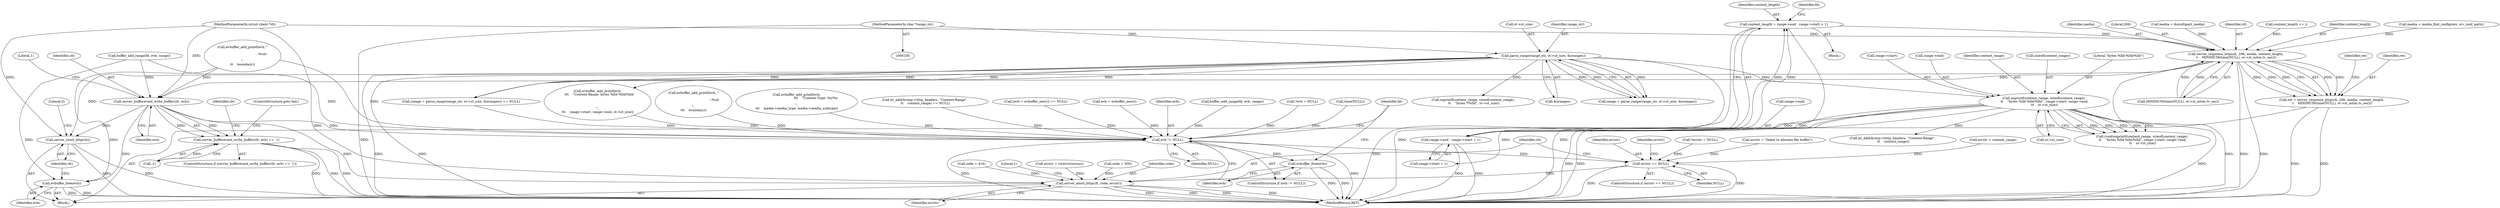 digraph "1_src_142cfc82b932bc211218fbd7bdda8c7ce83f19df_1@integer" {
"1000257" [label="(Call,content_length = range->end - range->start + 1)"];
"1000259" [label="(Call,range->end - range->start + 1)"];
"1000232" [label="(Call,snprintf(content_range, sizeof(content_range),\n \t\t    \"bytes %lld-%lld/%lld\", range->start, range->end,\n \t\t    st->st_size))"];
"1000172" [label="(Call,parse_range(range_str, st->st_size, &nranges))"];
"1000110" [label="(MethodParameterIn,char *range_str)"];
"1000413" [label="(Call,server_response_http(clt, 206, media, content_length,\n \t    MINIMUM(time(NULL), st->st_mtim.tv_sec)))"];
"1000411" [label="(Call,ret = server_response_http(clt, 206, media, content_length,\n \t    MINIMUM(time(NULL), st->st_mtim.tv_sec)))"];
"1000437" [label="(Call,server_bufferevent_write_buffer(clt, evb))"];
"1000436" [label="(Call,server_bufferevent_write_buffer(clt, evb) == -1)"];
"1000471" [label="(Call,evbuffer_free(evb))"];
"1000473" [label="(Call,server_reset_http(clt))"];
"1000496" [label="(Call,evb != NULL)"];
"1000499" [label="(Call,evbuffer_free(evb))"];
"1000509" [label="(Call,errstr == NULL)"];
"1000516" [label="(Call,server_abort_http(clt, code, errstr))"];
"1000292" [label="(Call,evbuffer_add_printf(evb, \"\r\n--%ud\r\n\",\n\t\t\t    boundary))"];
"1000509" [label="(Call,errstr == NULL)"];
"1000243" [label="(Call,st->st_size)"];
"1000445" [label="(Identifier,clt)"];
"1000258" [label="(Identifier,content_length)"];
"1000186" [label="(Call,snprintf(content_range, sizeof(content_range),\n \t\t    \"bytes */%lld\", st->st_size))"];
"1000257" [label="(Call,content_length = range->end - range->start + 1)"];
"1000232" [label="(Call,snprintf(content_range, sizeof(content_range),\n \t\t    \"bytes %lld-%lld/%lld\", range->start, range->end,\n \t\t    st->st_size))"];
"1000522" [label="(Literal,1)"];
"1000270" [label="(Call,buffer_add_range(fd, evb, range))"];
"1000498" [label="(Identifier,NULL)"];
"1000271" [label="(Identifier,fd)"];
"1000441" [label="(Literal,1)"];
"1000511" [label="(Identifier,NULL)"];
"1000240" [label="(Call,range->end)"];
"1000233" [label="(Identifier,content_range)"];
"1000306" [label="(Call,evbuffer_add_printf(evb,\n\t\t\t    \"Content-Type: %s/%s\r\n\",\n\t\t\t    media->media_type, media->media_subtype))"];
"1000510" [label="(Identifier,errstr)"];
"1000170" [label="(Call,range = parse_range(range_str, st->st_size, &nranges))"];
"1000234" [label="(Call,sizeof(content_range))"];
"1000236" [label="(Literal,\"bytes %lld-%lld/%lld\")"];
"1000325" [label="(Call,evbuffer_add_printf(evb,\n \t\t\t    \"Content-Range: bytes %lld-%lld/%lld\r\n\r\n\",\n\t\t\t    range->start, range->end, st->st_size))"];
"1000512" [label="(Call,errstr = strerror(errno))"];
"1000503" [label="(Identifier,fd)"];
"1000247" [label="(Call,kv_add(&resp->http_headers, \"Content-Range\",\n \t\t    content_range) == NULL)"];
"1000495" [label="(ControlStructure,if (evb != NULL))"];
"1000401" [label="(Call,media = &multipart_media)"];
"1000473" [label="(Call,server_reset_http(clt))"];
"1000177" [label="(Call,&nranges)"];
"1000513" [label="(Identifier,errstr)"];
"1000496" [label="(Call,evb != NULL)"];
"1000215" [label="(Call,(evb = evbuffer_new()) == NULL)"];
"1000248" [label="(Call,kv_add(&resp->http_headers, \"Content-Range\",\n \t\t    content_range))"];
"1000414" [label="(Identifier,clt)"];
"1000216" [label="(Call,evb = evbuffer_new())"];
"1000169" [label="(Call,(range = parse_range(range_str, st->st_size, &nranges)) == NULL)"];
"1000375" [label="(Call,content_length += i)"];
"1000263" [label="(Call,range->start + 1)"];
"1000438" [label="(Identifier,clt)"];
"1000260" [label="(Call,range->end)"];
"1000523" [label="(MethodReturn,RET)"];
"1000436" [label="(Call,server_bufferevent_write_buffer(clt, evb) == -1)"];
"1000497" [label="(Identifier,evb)"];
"1000437" [label="(Call,server_bufferevent_write_buffer(clt, evb))"];
"1000427" [label="(Identifier,ret)"];
"1000345" [label="(Call,buffer_add_range(fd, evb, range))"];
"1000517" [label="(Identifier,clt)"];
"1000111" [label="(Block,)"];
"1000110" [label="(MethodParameterIn,char *range_str)"];
"1000474" [label="(Identifier,clt)"];
"1000230" [label="(Call,(void)snprintf(content_range, sizeof(content_range),\n \t\t    \"bytes %lld-%lld/%lld\", range->start, range->end,\n \t\t    st->st_size))"];
"1000153" [label="(Call,*errstr = NULL)"];
"1000107" [label="(MethodParameterIn,struct client *clt)"];
"1000476" [label="(Literal,0)"];
"1000368" [label="(Call,evbuffer_add_printf(evb, \"\r\n--%ud--\r\n\",\n\t\t    boundary))"];
"1000134" [label="(Call,*evb = NULL)"];
"1000174" [label="(Call,st->st_size)"];
"1000516" [label="(Call,server_abort_http(clt, code, errstr))"];
"1000417" [label="(Identifier,content_length)"];
"1000259" [label="(Call,range->end - range->start + 1)"];
"1000208" [label="(Call,media = media_find_config(env, srv_conf, path))"];
"1000519" [label="(Identifier,errstr)"];
"1000439" [label="(Identifier,evb)"];
"1000139" [label="(Call,code = 500)"];
"1000413" [label="(Call,server_response_http(clt, 206, media, content_length,\n \t    MINIMUM(time(NULL), st->st_mtim.tv_sec)))"];
"1000500" [label="(Identifier,evb)"];
"1000221" [label="(Call,errstr = \"failed to allocate file buffer\")"];
"1000411" [label="(Call,ret = server_response_http(clt, 206, media, content_length,\n \t    MINIMUM(time(NULL), st->st_mtim.tv_sec)))"];
"1000194" [label="(Call,errstr = content_range)"];
"1000416" [label="(Identifier,media)"];
"1000518" [label="(Identifier,code)"];
"1000499" [label="(Call,evbuffer_free(evb))"];
"1000471" [label="(Call,evbuffer_free(evb))"];
"1000418" [label="(Call,MINIMUM(time(NULL), st->st_mtim.tv_sec))"];
"1000419" [label="(Call,time(NULL))"];
"1000237" [label="(Call,range->start)"];
"1000229" [label="(Block,)"];
"1000472" [label="(Identifier,evb)"];
"1000508" [label="(ControlStructure,if (errstr == NULL))"];
"1000412" [label="(Identifier,ret)"];
"1000440" [label="(Call,-1)"];
"1000173" [label="(Identifier,range_str)"];
"1000415" [label="(Literal,206)"];
"1000172" [label="(Call,parse_range(range_str, st->st_size, &nranges))"];
"1000442" [label="(ControlStructure,goto fail;)"];
"1000435" [label="(ControlStructure,if (server_bufferevent_write_buffer(clt, evb) == -1))"];
"1000181" [label="(Call,code = 416)"];
"1000257" -> "1000229"  [label="AST: "];
"1000257" -> "1000259"  [label="CFG: "];
"1000258" -> "1000257"  [label="AST: "];
"1000259" -> "1000257"  [label="AST: "];
"1000271" -> "1000257"  [label="CFG: "];
"1000257" -> "1000523"  [label="DDG: "];
"1000257" -> "1000523"  [label="DDG: "];
"1000259" -> "1000257"  [label="DDG: "];
"1000259" -> "1000257"  [label="DDG: "];
"1000257" -> "1000413"  [label="DDG: "];
"1000259" -> "1000263"  [label="CFG: "];
"1000260" -> "1000259"  [label="AST: "];
"1000263" -> "1000259"  [label="AST: "];
"1000259" -> "1000523"  [label="DDG: "];
"1000259" -> "1000523"  [label="DDG: "];
"1000232" -> "1000259"  [label="DDG: "];
"1000232" -> "1000259"  [label="DDG: "];
"1000232" -> "1000230"  [label="AST: "];
"1000232" -> "1000243"  [label="CFG: "];
"1000233" -> "1000232"  [label="AST: "];
"1000234" -> "1000232"  [label="AST: "];
"1000236" -> "1000232"  [label="AST: "];
"1000237" -> "1000232"  [label="AST: "];
"1000240" -> "1000232"  [label="AST: "];
"1000243" -> "1000232"  [label="AST: "];
"1000230" -> "1000232"  [label="CFG: "];
"1000232" -> "1000523"  [label="DDG: "];
"1000232" -> "1000523"  [label="DDG: "];
"1000232" -> "1000523"  [label="DDG: "];
"1000232" -> "1000230"  [label="DDG: "];
"1000232" -> "1000230"  [label="DDG: "];
"1000232" -> "1000230"  [label="DDG: "];
"1000232" -> "1000230"  [label="DDG: "];
"1000232" -> "1000230"  [label="DDG: "];
"1000172" -> "1000232"  [label="DDG: "];
"1000232" -> "1000248"  [label="DDG: "];
"1000232" -> "1000263"  [label="DDG: "];
"1000172" -> "1000170"  [label="AST: "];
"1000172" -> "1000177"  [label="CFG: "];
"1000173" -> "1000172"  [label="AST: "];
"1000174" -> "1000172"  [label="AST: "];
"1000177" -> "1000172"  [label="AST: "];
"1000170" -> "1000172"  [label="CFG: "];
"1000172" -> "1000523"  [label="DDG: "];
"1000172" -> "1000523"  [label="DDG: "];
"1000172" -> "1000523"  [label="DDG: "];
"1000172" -> "1000169"  [label="DDG: "];
"1000172" -> "1000169"  [label="DDG: "];
"1000172" -> "1000169"  [label="DDG: "];
"1000172" -> "1000170"  [label="DDG: "];
"1000172" -> "1000170"  [label="DDG: "];
"1000172" -> "1000170"  [label="DDG: "];
"1000110" -> "1000172"  [label="DDG: "];
"1000172" -> "1000186"  [label="DDG: "];
"1000172" -> "1000325"  [label="DDG: "];
"1000110" -> "1000105"  [label="AST: "];
"1000110" -> "1000523"  [label="DDG: "];
"1000413" -> "1000411"  [label="AST: "];
"1000413" -> "1000418"  [label="CFG: "];
"1000414" -> "1000413"  [label="AST: "];
"1000415" -> "1000413"  [label="AST: "];
"1000416" -> "1000413"  [label="AST: "];
"1000417" -> "1000413"  [label="AST: "];
"1000418" -> "1000413"  [label="AST: "];
"1000411" -> "1000413"  [label="CFG: "];
"1000413" -> "1000523"  [label="DDG: "];
"1000413" -> "1000523"  [label="DDG: "];
"1000413" -> "1000523"  [label="DDG: "];
"1000413" -> "1000411"  [label="DDG: "];
"1000413" -> "1000411"  [label="DDG: "];
"1000413" -> "1000411"  [label="DDG: "];
"1000413" -> "1000411"  [label="DDG: "];
"1000413" -> "1000411"  [label="DDG: "];
"1000107" -> "1000413"  [label="DDG: "];
"1000208" -> "1000413"  [label="DDG: "];
"1000401" -> "1000413"  [label="DDG: "];
"1000375" -> "1000413"  [label="DDG: "];
"1000418" -> "1000413"  [label="DDG: "];
"1000418" -> "1000413"  [label="DDG: "];
"1000413" -> "1000437"  [label="DDG: "];
"1000413" -> "1000473"  [label="DDG: "];
"1000411" -> "1000111"  [label="AST: "];
"1000412" -> "1000411"  [label="AST: "];
"1000427" -> "1000411"  [label="CFG: "];
"1000411" -> "1000523"  [label="DDG: "];
"1000411" -> "1000523"  [label="DDG: "];
"1000437" -> "1000436"  [label="AST: "];
"1000437" -> "1000439"  [label="CFG: "];
"1000438" -> "1000437"  [label="AST: "];
"1000439" -> "1000437"  [label="AST: "];
"1000441" -> "1000437"  [label="CFG: "];
"1000437" -> "1000436"  [label="DDG: "];
"1000437" -> "1000436"  [label="DDG: "];
"1000107" -> "1000437"  [label="DDG: "];
"1000368" -> "1000437"  [label="DDG: "];
"1000270" -> "1000437"  [label="DDG: "];
"1000437" -> "1000471"  [label="DDG: "];
"1000437" -> "1000473"  [label="DDG: "];
"1000437" -> "1000496"  [label="DDG: "];
"1000437" -> "1000516"  [label="DDG: "];
"1000436" -> "1000435"  [label="AST: "];
"1000436" -> "1000440"  [label="CFG: "];
"1000440" -> "1000436"  [label="AST: "];
"1000442" -> "1000436"  [label="CFG: "];
"1000445" -> "1000436"  [label="CFG: "];
"1000436" -> "1000523"  [label="DDG: "];
"1000436" -> "1000523"  [label="DDG: "];
"1000436" -> "1000523"  [label="DDG: "];
"1000440" -> "1000436"  [label="DDG: "];
"1000471" -> "1000111"  [label="AST: "];
"1000471" -> "1000472"  [label="CFG: "];
"1000472" -> "1000471"  [label="AST: "];
"1000474" -> "1000471"  [label="CFG: "];
"1000471" -> "1000523"  [label="DDG: "];
"1000471" -> "1000523"  [label="DDG: "];
"1000368" -> "1000471"  [label="DDG: "];
"1000270" -> "1000471"  [label="DDG: "];
"1000473" -> "1000111"  [label="AST: "];
"1000473" -> "1000474"  [label="CFG: "];
"1000474" -> "1000473"  [label="AST: "];
"1000476" -> "1000473"  [label="CFG: "];
"1000473" -> "1000523"  [label="DDG: "];
"1000473" -> "1000523"  [label="DDG: "];
"1000107" -> "1000473"  [label="DDG: "];
"1000496" -> "1000495"  [label="AST: "];
"1000496" -> "1000498"  [label="CFG: "];
"1000497" -> "1000496"  [label="AST: "];
"1000498" -> "1000496"  [label="AST: "];
"1000500" -> "1000496"  [label="CFG: "];
"1000503" -> "1000496"  [label="CFG: "];
"1000496" -> "1000523"  [label="DDG: "];
"1000496" -> "1000523"  [label="DDG: "];
"1000292" -> "1000496"  [label="DDG: "];
"1000216" -> "1000496"  [label="DDG: "];
"1000306" -> "1000496"  [label="DDG: "];
"1000345" -> "1000496"  [label="DDG: "];
"1000134" -> "1000496"  [label="DDG: "];
"1000270" -> "1000496"  [label="DDG: "];
"1000325" -> "1000496"  [label="DDG: "];
"1000368" -> "1000496"  [label="DDG: "];
"1000215" -> "1000496"  [label="DDG: "];
"1000169" -> "1000496"  [label="DDG: "];
"1000247" -> "1000496"  [label="DDG: "];
"1000419" -> "1000496"  [label="DDG: "];
"1000496" -> "1000499"  [label="DDG: "];
"1000496" -> "1000509"  [label="DDG: "];
"1000499" -> "1000495"  [label="AST: "];
"1000499" -> "1000500"  [label="CFG: "];
"1000500" -> "1000499"  [label="AST: "];
"1000503" -> "1000499"  [label="CFG: "];
"1000499" -> "1000523"  [label="DDG: "];
"1000499" -> "1000523"  [label="DDG: "];
"1000509" -> "1000508"  [label="AST: "];
"1000509" -> "1000511"  [label="CFG: "];
"1000510" -> "1000509"  [label="AST: "];
"1000511" -> "1000509"  [label="AST: "];
"1000513" -> "1000509"  [label="CFG: "];
"1000517" -> "1000509"  [label="CFG: "];
"1000509" -> "1000523"  [label="DDG: "];
"1000509" -> "1000523"  [label="DDG: "];
"1000194" -> "1000509"  [label="DDG: "];
"1000221" -> "1000509"  [label="DDG: "];
"1000153" -> "1000509"  [label="DDG: "];
"1000509" -> "1000516"  [label="DDG: "];
"1000516" -> "1000111"  [label="AST: "];
"1000516" -> "1000519"  [label="CFG: "];
"1000517" -> "1000516"  [label="AST: "];
"1000518" -> "1000516"  [label="AST: "];
"1000519" -> "1000516"  [label="AST: "];
"1000522" -> "1000516"  [label="CFG: "];
"1000516" -> "1000523"  [label="DDG: "];
"1000516" -> "1000523"  [label="DDG: "];
"1000516" -> "1000523"  [label="DDG: "];
"1000516" -> "1000523"  [label="DDG: "];
"1000107" -> "1000516"  [label="DDG: "];
"1000181" -> "1000516"  [label="DDG: "];
"1000139" -> "1000516"  [label="DDG: "];
"1000512" -> "1000516"  [label="DDG: "];
}
